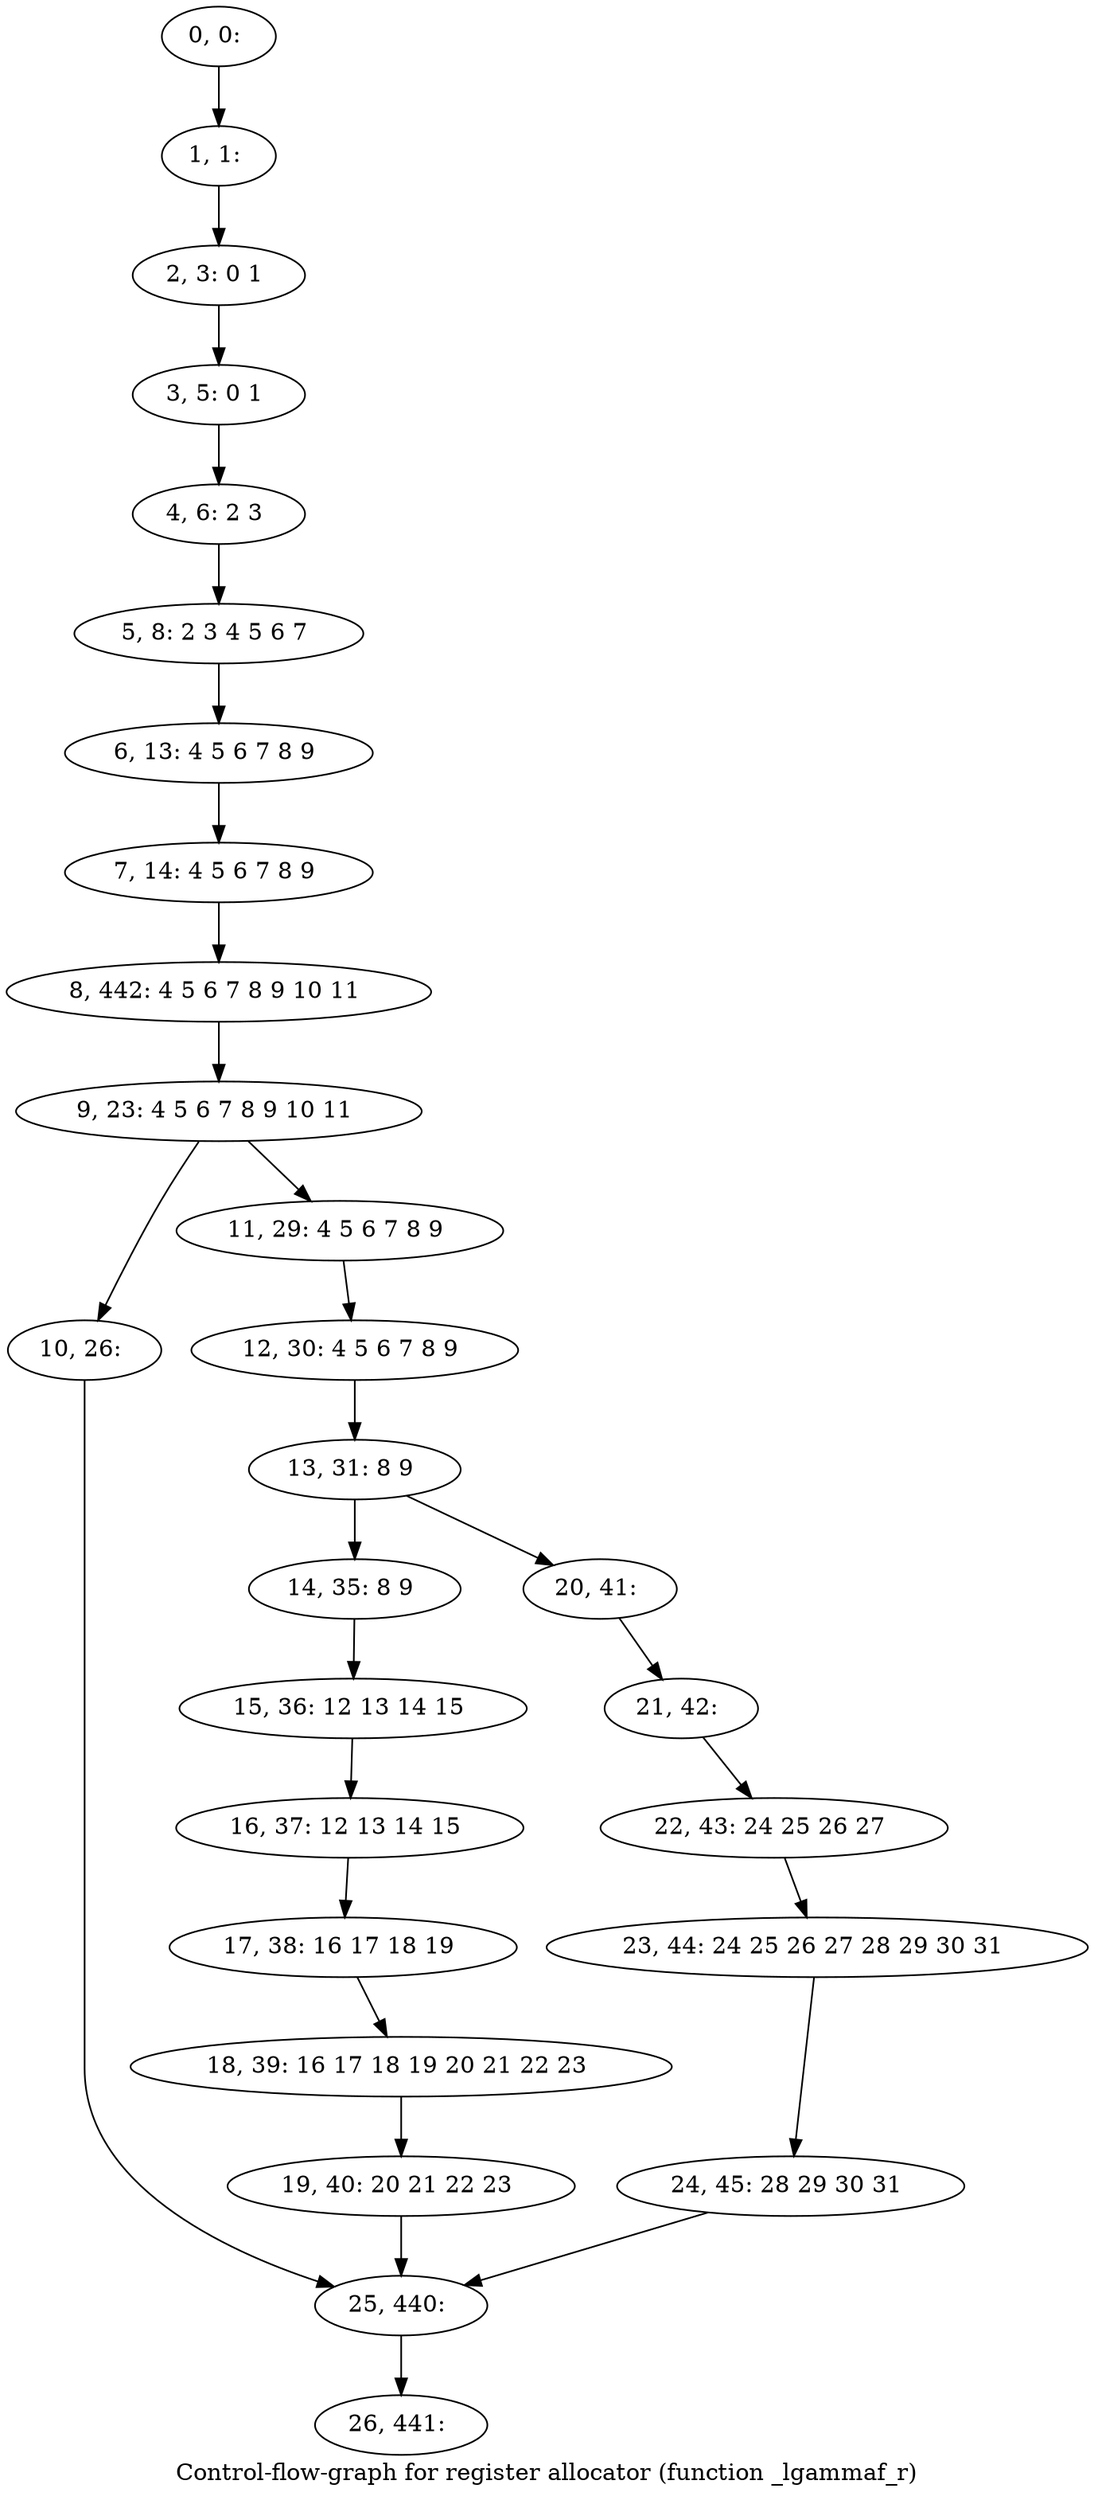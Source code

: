 digraph G {
graph [label="Control-flow-graph for register allocator (function _lgammaf_r)"]
0[label="0, 0: "];
1[label="1, 1: "];
2[label="2, 3: 0 1 "];
3[label="3, 5: 0 1 "];
4[label="4, 6: 2 3 "];
5[label="5, 8: 2 3 4 5 6 7 "];
6[label="6, 13: 4 5 6 7 8 9 "];
7[label="7, 14: 4 5 6 7 8 9 "];
8[label="8, 442: 4 5 6 7 8 9 10 11 "];
9[label="9, 23: 4 5 6 7 8 9 10 11 "];
10[label="10, 26: "];
11[label="11, 29: 4 5 6 7 8 9 "];
12[label="12, 30: 4 5 6 7 8 9 "];
13[label="13, 31: 8 9 "];
14[label="14, 35: 8 9 "];
15[label="15, 36: 12 13 14 15 "];
16[label="16, 37: 12 13 14 15 "];
17[label="17, 38: 16 17 18 19 "];
18[label="18, 39: 16 17 18 19 20 21 22 23 "];
19[label="19, 40: 20 21 22 23 "];
20[label="20, 41: "];
21[label="21, 42: "];
22[label="22, 43: 24 25 26 27 "];
23[label="23, 44: 24 25 26 27 28 29 30 31 "];
24[label="24, 45: 28 29 30 31 "];
25[label="25, 440: "];
26[label="26, 441: "];
0->1 ;
1->2 ;
2->3 ;
3->4 ;
4->5 ;
5->6 ;
6->7 ;
7->8 ;
8->9 ;
9->10 ;
9->11 ;
10->25 ;
11->12 ;
12->13 ;
13->14 ;
13->20 ;
14->15 ;
15->16 ;
16->17 ;
17->18 ;
18->19 ;
19->25 ;
20->21 ;
21->22 ;
22->23 ;
23->24 ;
24->25 ;
25->26 ;
}
